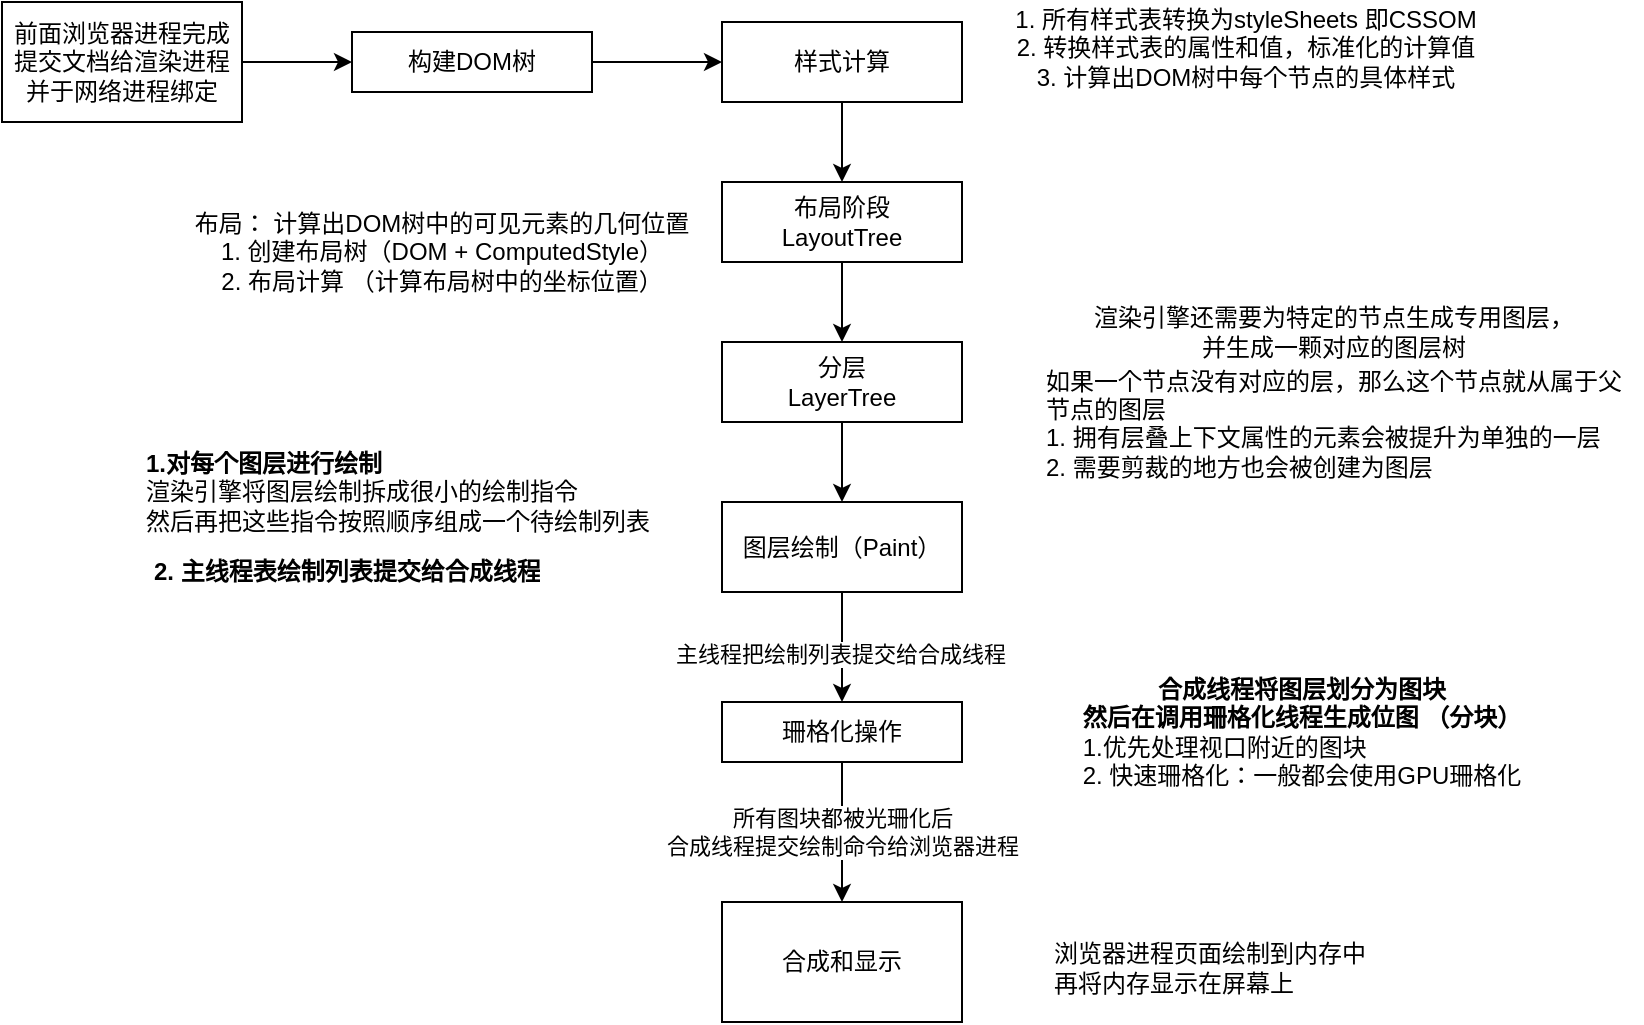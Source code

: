 <mxfile version="21.5.1" type="github">
  <diagram name="第 1 页" id="XDz6YF2L2uJj3fXWm7Vl">
    <mxGraphModel dx="1004" dy="-526" grid="1" gridSize="10" guides="1" tooltips="1" connect="1" arrows="1" fold="1" page="1" pageScale="1" pageWidth="827" pageHeight="1169" math="0" shadow="0">
      <root>
        <mxCell id="0" />
        <mxCell id="1" parent="0" />
        <mxCell id="PSa43Rl8ofc3vlFHLHRh-2" value="" style="edgeStyle=orthogonalEdgeStyle;rounded=0;orthogonalLoop=1;jettySize=auto;html=1;" edge="1" parent="1" source="PSa43Rl8ofc3vlFHLHRh-3" target="PSa43Rl8ofc3vlFHLHRh-5">
          <mxGeometry relative="1" as="geometry" />
        </mxCell>
        <mxCell id="PSa43Rl8ofc3vlFHLHRh-3" value="构建DOM树" style="whiteSpace=wrap;html=1;rounded=0;" vertex="1" parent="1">
          <mxGeometry x="275" y="1205" width="120" height="30" as="geometry" />
        </mxCell>
        <mxCell id="PSa43Rl8ofc3vlFHLHRh-4" value="" style="edgeStyle=orthogonalEdgeStyle;rounded=0;orthogonalLoop=1;jettySize=auto;html=1;" edge="1" parent="1" source="PSa43Rl8ofc3vlFHLHRh-5" target="PSa43Rl8ofc3vlFHLHRh-8">
          <mxGeometry relative="1" as="geometry" />
        </mxCell>
        <mxCell id="PSa43Rl8ofc3vlFHLHRh-5" value="样式计算" style="whiteSpace=wrap;html=1;rounded=0;" vertex="1" parent="1">
          <mxGeometry x="460" y="1200" width="120" height="40" as="geometry" />
        </mxCell>
        <mxCell id="PSa43Rl8ofc3vlFHLHRh-6" value="1. 所有样式表转换为styleSheets 即CSSOM&lt;br&gt;2. 转换样式表的属性和值，标准化的计算值&lt;br&gt;3. 计算出DOM树中每个节点的具体样式" style="text;html=1;strokeColor=none;fillColor=none;align=center;verticalAlign=middle;whiteSpace=wrap;rounded=0;" vertex="1" parent="1">
          <mxGeometry x="590" y="1190" width="264" height="45" as="geometry" />
        </mxCell>
        <mxCell id="PSa43Rl8ofc3vlFHLHRh-7" value="" style="edgeStyle=orthogonalEdgeStyle;rounded=0;orthogonalLoop=1;jettySize=auto;html=1;" edge="1" parent="1" source="PSa43Rl8ofc3vlFHLHRh-8" target="PSa43Rl8ofc3vlFHLHRh-11">
          <mxGeometry relative="1" as="geometry" />
        </mxCell>
        <mxCell id="PSa43Rl8ofc3vlFHLHRh-8" value="布局阶段&lt;br&gt;LayoutTree" style="whiteSpace=wrap;html=1;rounded=0;" vertex="1" parent="1">
          <mxGeometry x="460" y="1280" width="120" height="40" as="geometry" />
        </mxCell>
        <mxCell id="PSa43Rl8ofc3vlFHLHRh-9" value="布局： 计算出DOM树中的可见元素的几何位置&lt;br&gt;1. 创建布局树（DOM + ComputedStyle）&lt;br&gt;2. 布局计算 （计算布局树中的坐标位置）" style="text;html=1;strokeColor=none;fillColor=none;align=center;verticalAlign=middle;whiteSpace=wrap;rounded=0;" vertex="1" parent="1">
          <mxGeometry x="190" y="1300" width="260" height="30" as="geometry" />
        </mxCell>
        <mxCell id="PSa43Rl8ofc3vlFHLHRh-10" value="" style="edgeStyle=orthogonalEdgeStyle;rounded=0;orthogonalLoop=1;jettySize=auto;html=1;" edge="1" parent="1" source="PSa43Rl8ofc3vlFHLHRh-11" target="PSa43Rl8ofc3vlFHLHRh-16">
          <mxGeometry relative="1" as="geometry" />
        </mxCell>
        <mxCell id="PSa43Rl8ofc3vlFHLHRh-11" value="分层&lt;br&gt;LayerTree" style="whiteSpace=wrap;html=1;rounded=0;" vertex="1" parent="1">
          <mxGeometry x="460" y="1360" width="120" height="40" as="geometry" />
        </mxCell>
        <mxCell id="PSa43Rl8ofc3vlFHLHRh-12" value="渲染引擎还需要为特定的节点生成专用图层，并生成一颗对应的图层树" style="text;html=1;strokeColor=none;fillColor=none;align=center;verticalAlign=middle;whiteSpace=wrap;rounded=0;" vertex="1" parent="1">
          <mxGeometry x="640" y="1340" width="252" height="30" as="geometry" />
        </mxCell>
        <mxCell id="PSa43Rl8ofc3vlFHLHRh-13" value="如果一个节点没有对应的层，那么这个节点就从属于父节点的图层&lt;br&gt;1. 拥有层叠上下文属性的元素会被提升为单独的一层&lt;br&gt;2. 需要剪裁的地方也会被创建为图层&lt;br&gt;&lt;br&gt;&lt;span style=&quot;padding: 0px; margin: 0px; color: transparent; position: absolute; cursor: text; transform-origin: 0% 0%; background-color: rgb(255, 255, 255); left: 75.846px; top: 701.152px; font-size: 21.26px; font-family: sans-serif; transform: scaleX(1.0);&quot;&gt;这个节点就从属于父节点的图层&lt;/span&gt;" style="text;strokeColor=none;fillColor=none;align=left;verticalAlign=middle;spacingLeft=4;spacingRight=4;overflow=hidden;points=[[0,0.5],[1,0.5]];portConstraint=eastwest;rotatable=0;whiteSpace=wrap;html=1;" vertex="1" parent="1">
          <mxGeometry x="616" y="1370" width="300" height="60" as="geometry" />
        </mxCell>
        <mxCell id="PSa43Rl8ofc3vlFHLHRh-14" value="" style="edgeStyle=orthogonalEdgeStyle;rounded=0;orthogonalLoop=1;jettySize=auto;html=1;" edge="1" parent="1" source="PSa43Rl8ofc3vlFHLHRh-16" target="PSa43Rl8ofc3vlFHLHRh-19">
          <mxGeometry relative="1" as="geometry" />
        </mxCell>
        <mxCell id="PSa43Rl8ofc3vlFHLHRh-15" value="主线程把绘制列表提交给合成线程" style="edgeLabel;html=1;align=center;verticalAlign=middle;resizable=0;points=[];" vertex="1" connectable="0" parent="PSa43Rl8ofc3vlFHLHRh-14">
          <mxGeometry x="0.122" y="-1" relative="1" as="geometry">
            <mxPoint as="offset" />
          </mxGeometry>
        </mxCell>
        <mxCell id="PSa43Rl8ofc3vlFHLHRh-16" value="图层绘制（Paint）" style="whiteSpace=wrap;html=1;rounded=0;" vertex="1" parent="1">
          <mxGeometry x="460" y="1440" width="120" height="45" as="geometry" />
        </mxCell>
        <mxCell id="PSa43Rl8ofc3vlFHLHRh-17" value="&lt;b&gt;1.对每个图层进行绘制&lt;/b&gt;&lt;br&gt;渲染引擎将图层绘制拆成很小的绘制指令&lt;br&gt;然后再把这些指令按照顺序组成一个待绘制列表" style="text;html=1;strokeColor=none;fillColor=none;align=left;verticalAlign=middle;whiteSpace=wrap;rounded=0;" vertex="1" parent="1">
          <mxGeometry x="170" y="1420" width="264" height="30" as="geometry" />
        </mxCell>
        <mxCell id="PSa43Rl8ofc3vlFHLHRh-18" value="所有图块都被光珊化后&lt;br&gt;合成线程提交绘制命令给浏览器进程" style="edgeStyle=orthogonalEdgeStyle;rounded=0;orthogonalLoop=1;jettySize=auto;html=1;" edge="1" parent="1" source="PSa43Rl8ofc3vlFHLHRh-19" target="PSa43Rl8ofc3vlFHLHRh-21">
          <mxGeometry relative="1" as="geometry" />
        </mxCell>
        <mxCell id="PSa43Rl8ofc3vlFHLHRh-19" value="珊格化操作" style="whiteSpace=wrap;html=1;rounded=0;" vertex="1" parent="1">
          <mxGeometry x="460" y="1540" width="120" height="30" as="geometry" />
        </mxCell>
        <mxCell id="PSa43Rl8ofc3vlFHLHRh-20" value="&lt;b&gt;合成线程将图层划分为图块&lt;br&gt;然后在调用珊格化线程生成位图 （分块）&lt;/b&gt;&lt;div style=&quot;text-align: left;&quot;&gt;1.优先处理视口附近的图块&lt;br&gt;2. 快速珊格化：一般都会使用GPU珊格化&lt;/div&gt;" style="text;html=1;strokeColor=none;fillColor=none;align=center;verticalAlign=middle;whiteSpace=wrap;rounded=0;" vertex="1" parent="1">
          <mxGeometry x="580" y="1525" width="340" height="60" as="geometry" />
        </mxCell>
        <mxCell id="PSa43Rl8ofc3vlFHLHRh-21" value="合成和显示" style="whiteSpace=wrap;html=1;rounded=0;" vertex="1" parent="1">
          <mxGeometry x="460" y="1640" width="120" height="60" as="geometry" />
        </mxCell>
        <mxCell id="PSa43Rl8ofc3vlFHLHRh-22" value="浏览器进程页面绘制到内存中&lt;br&gt;再将内存显示在屏幕上" style="text;strokeColor=none;fillColor=none;align=left;verticalAlign=middle;spacingLeft=4;spacingRight=4;overflow=hidden;points=[[0,0.5],[1,0.5]];portConstraint=eastwest;rotatable=0;whiteSpace=wrap;html=1;" vertex="1" parent="1">
          <mxGeometry x="620" y="1655" width="170" height="35" as="geometry" />
        </mxCell>
        <mxCell id="PSa43Rl8ofc3vlFHLHRh-24" value="" style="edgeStyle=orthogonalEdgeStyle;rounded=0;orthogonalLoop=1;jettySize=auto;html=1;" edge="1" parent="1" source="PSa43Rl8ofc3vlFHLHRh-23" target="PSa43Rl8ofc3vlFHLHRh-3">
          <mxGeometry relative="1" as="geometry" />
        </mxCell>
        <mxCell id="PSa43Rl8ofc3vlFHLHRh-23" value="前面浏览器进程完成提交文档给渲染进程&lt;br&gt;并于网络进程绑定" style="rounded=0;whiteSpace=wrap;html=1;" vertex="1" parent="1">
          <mxGeometry x="100" y="1190" width="120" height="60" as="geometry" />
        </mxCell>
        <mxCell id="PSa43Rl8ofc3vlFHLHRh-25" value="&lt;b&gt;2. 主线程表绘制列表提交给合成线程&lt;/b&gt;" style="text;strokeColor=none;fillColor=none;align=left;verticalAlign=middle;spacingLeft=4;spacingRight=4;overflow=hidden;points=[[0,0.5],[1,0.5]];portConstraint=eastwest;rotatable=0;whiteSpace=wrap;html=1;" vertex="1" parent="1">
          <mxGeometry x="170" y="1460" width="210" height="30" as="geometry" />
        </mxCell>
      </root>
    </mxGraphModel>
  </diagram>
</mxfile>
